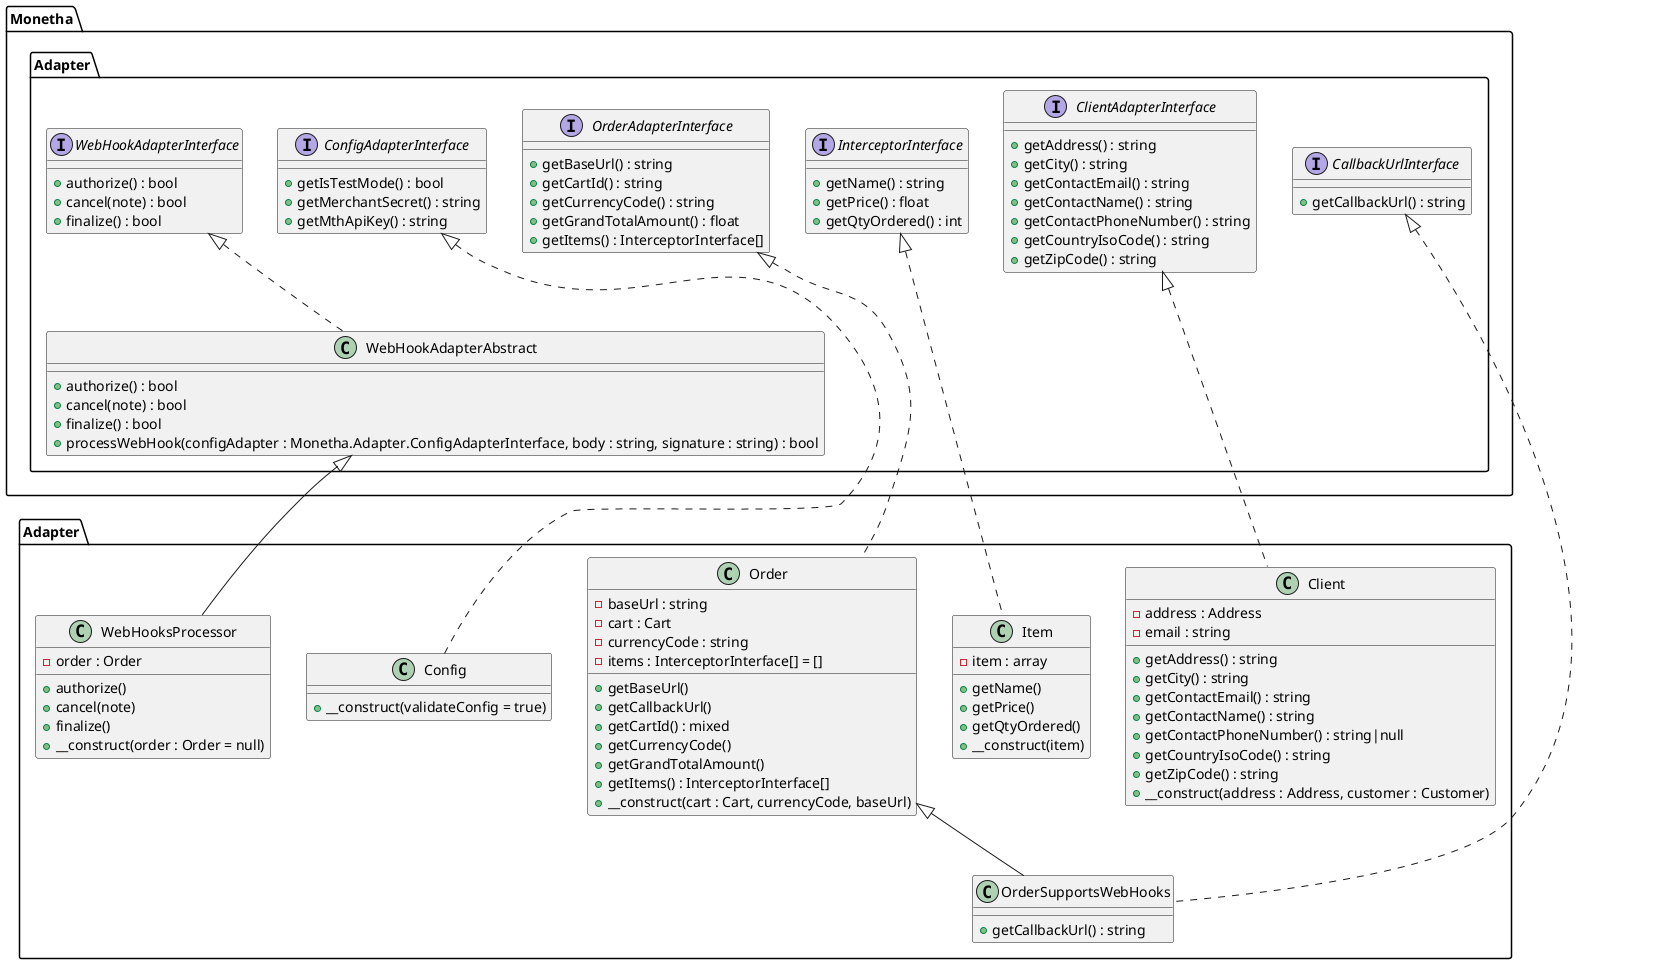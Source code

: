@startumlinterface Monetha.Adapter.ConfigAdapterInterface {    +getIsTestMode() : bool    +getMerchantSecret() : string    +getMthApiKey() : string}class Adapter.Config {    +__construct(validateConfig = true)}class Adapter.Config implements Monetha.Adapter.ConfigAdapterInterfaceinterface Monetha.Adapter.OrderAdapterInterface {    +getBaseUrl() : string    +getCartId() : string    +getCurrencyCode() : string    +getGrandTotalAmount() : float    +getItems() : InterceptorInterface[]}class Adapter.Order {    -baseUrl : string    -cart : Cart    -currencyCode : string    -items : InterceptorInterface[] = []    +getBaseUrl()    +getCallbackUrl()    +getCartId() : mixed    +getCurrencyCode()    +getGrandTotalAmount()    +getItems() : InterceptorInterface[]    +__construct(cart : Cart, currencyCode, baseUrl)}class Adapter.Order implements Monetha.Adapter.OrderAdapterInterfaceclass Adapter.OrderSupportsWebHooks {    +getCallbackUrl() : string}class Adapter.OrderSupportsWebHooks extends Adapter.Orderclass Adapter.OrderSupportsWebHooks implements Monetha.Adapter.CallbackUrlInterfaceinterface Monetha.Adapter.InterceptorInterface {    +getName() : string    +getPrice() : float    +getQtyOrdered() : int}class Adapter.Item {    -item : array    +getName()    +getPrice()    +getQtyOrdered()    +__construct(item)}class Adapter.Item implements Monetha.Adapter.InterceptorInterfaceinterface Monetha.Adapter.CallbackUrlInterface {    +getCallbackUrl() : string}interface Monetha.Adapter.ClientAdapterInterface {    +getAddress() : string    +getCity() : string    +getContactEmail() : string    +getContactName() : string    +getContactPhoneNumber() : string    +getCountryIsoCode() : string    +getZipCode() : string}class Adapter.Client {    -address : Address    -email : string    +getAddress() : string    +getCity() : string    +getContactEmail() : string    +getContactName() : string    +getContactPhoneNumber() : string|null    +getCountryIsoCode() : string    +getZipCode() : string    +__construct(address : Address, customer : Customer)}class Adapter.Client implements Monetha.Adapter.ClientAdapterInterfaceinterface Monetha.Adapter.WebHookAdapterInterface {    +authorize() : bool    +cancel(note) : bool    +finalize() : bool}class Adapter.WebHooksProcessor {    -order : Order    +authorize()    +cancel(note)    +finalize()    +__construct(order : Order = null)}class Adapter.WebHooksProcessor extends Monetha.Adapter.WebHookAdapterAbstractabstract class Monetha.Adapter.WebHookAdapterAbstract {    +authorize() : bool    +cancel(note) : bool    +finalize() : bool    +processWebHook(configAdapter : Monetha.Adapter.ConfigAdapterInterface, body : string, signature : string) : bool}class Monetha.Adapter.WebHookAdapterAbstract implements Monetha.Adapter.WebHookAdapterInterface@enduml